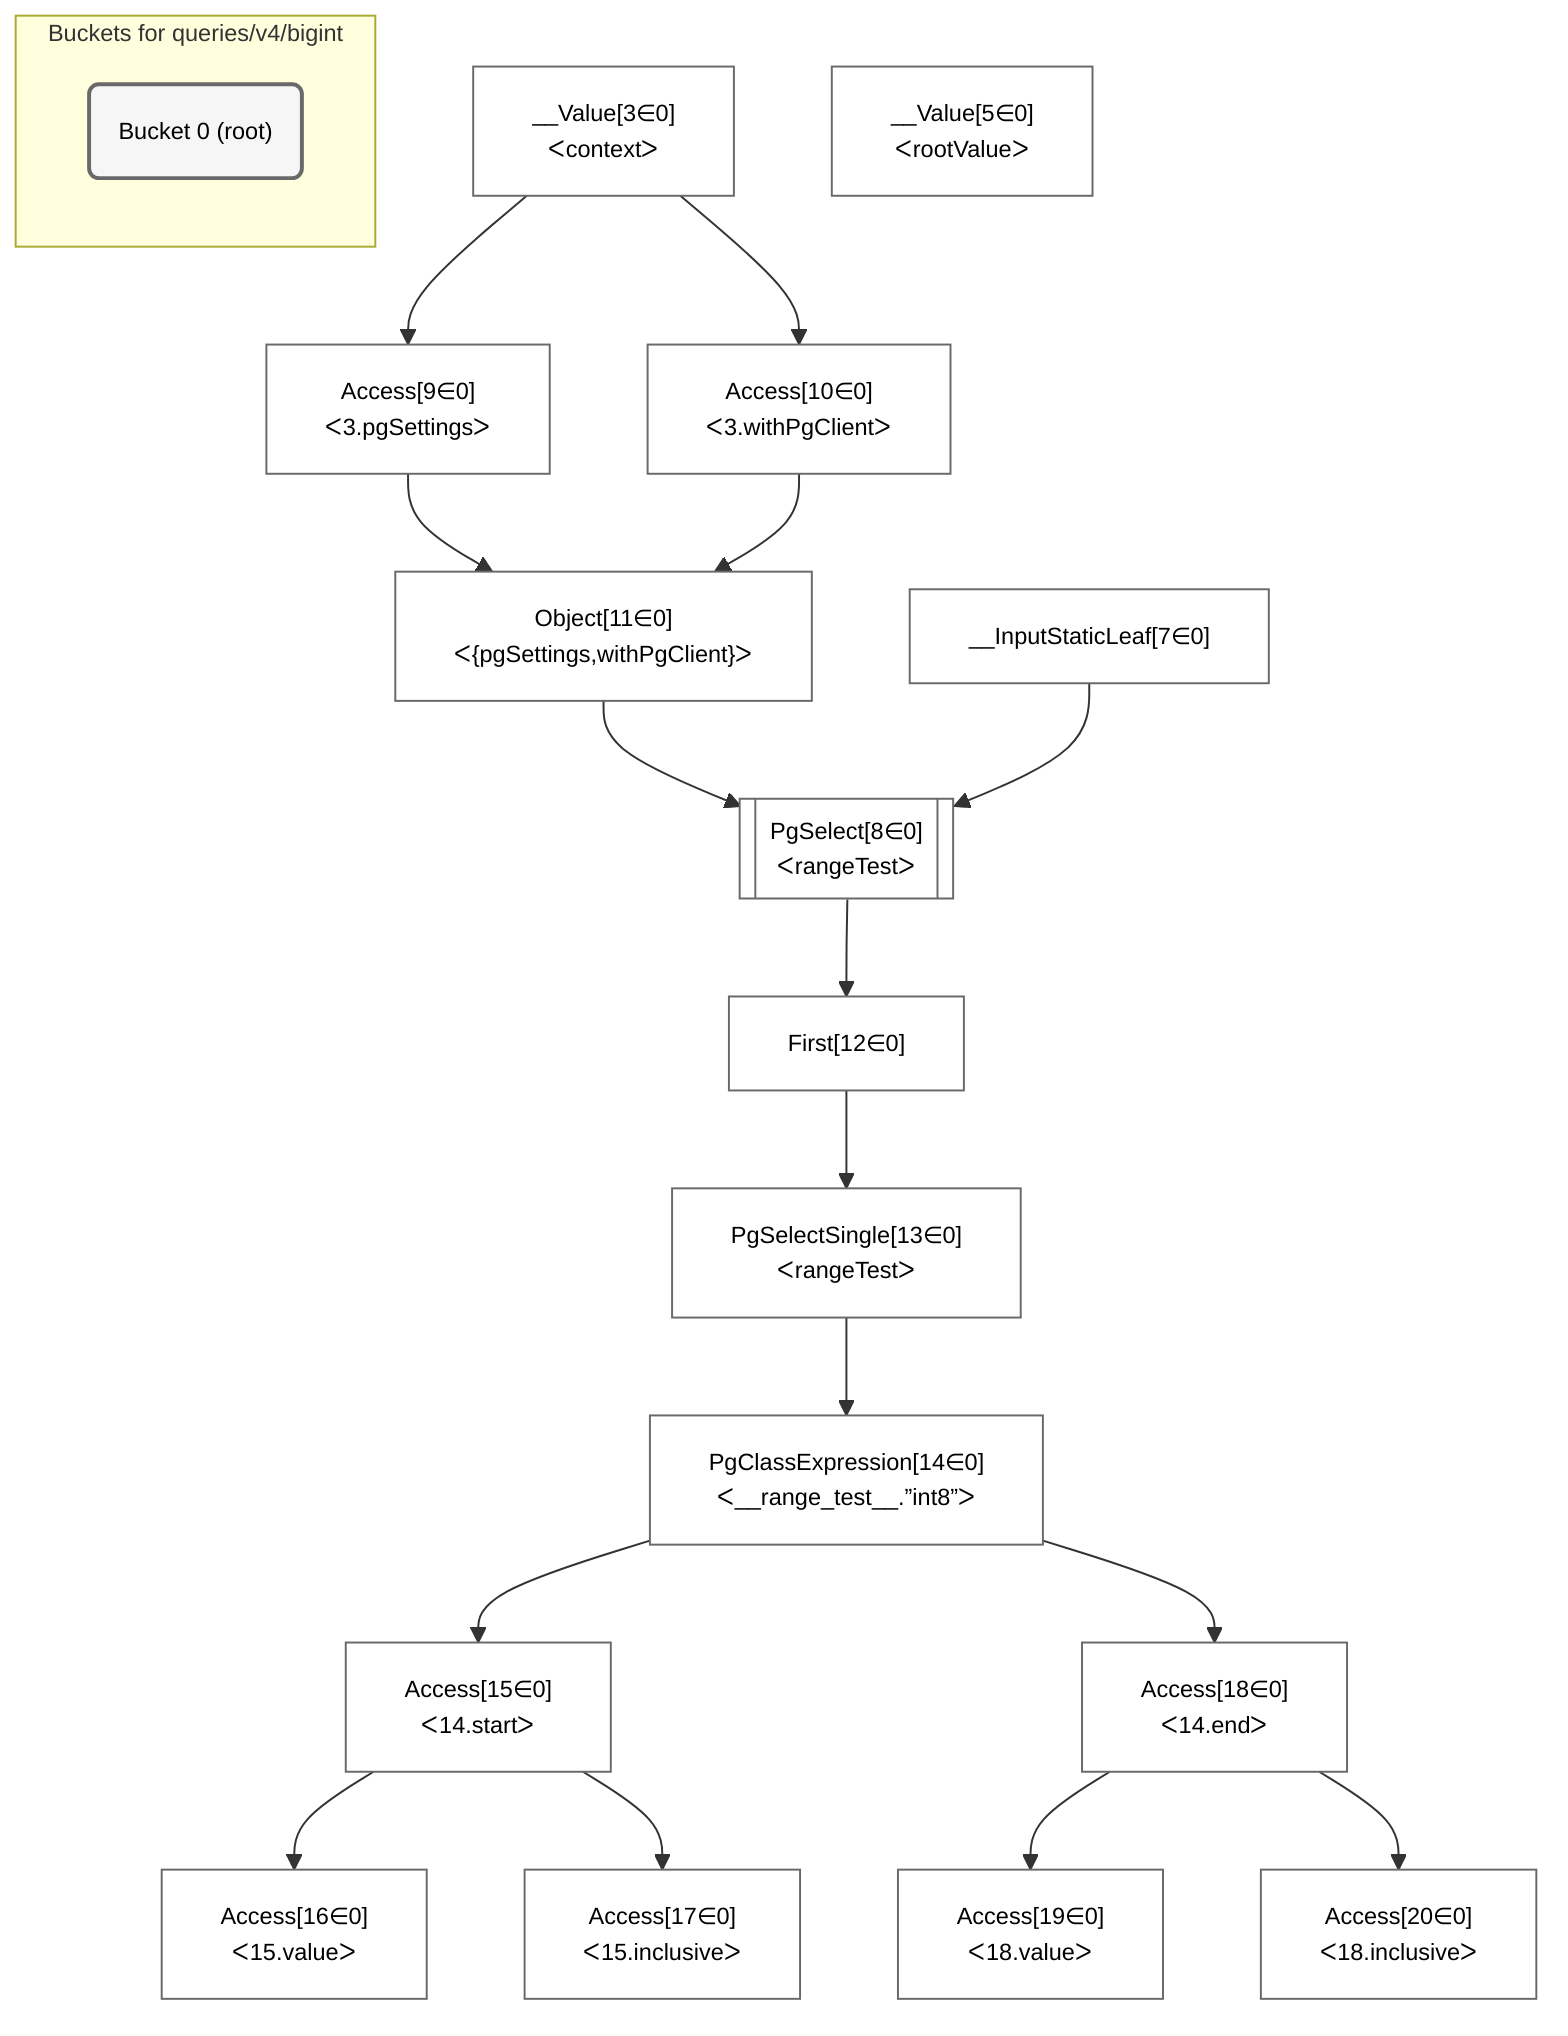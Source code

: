 %%{init: {'themeVariables': { 'fontSize': '12px'}}}%%
graph TD
    classDef path fill:#eee,stroke:#000,color:#000
    classDef plan fill:#fff,stroke-width:1px,color:#000
    classDef itemplan fill:#fff,stroke-width:2px,color:#000
    classDef sideeffectplan fill:#f00,stroke-width:2px,color:#000
    classDef bucket fill:#f6f6f6,color:#000,stroke-width:2px,text-align:left


    %% define steps
    __Value3["__Value[3∈0]<br />ᐸcontextᐳ"]:::plan
    __Value5["__Value[5∈0]<br />ᐸrootValueᐳ"]:::plan
    __InputStaticLeaf7["__InputStaticLeaf[7∈0]"]:::plan
    Access9["Access[9∈0]<br />ᐸ3.pgSettingsᐳ"]:::plan
    Access10["Access[10∈0]<br />ᐸ3.withPgClientᐳ"]:::plan
    Object11["Object[11∈0]<br />ᐸ{pgSettings,withPgClient}ᐳ"]:::plan
    PgSelect8[["PgSelect[8∈0]<br />ᐸrangeTestᐳ"]]:::plan
    First12["First[12∈0]"]:::plan
    PgSelectSingle13["PgSelectSingle[13∈0]<br />ᐸrangeTestᐳ"]:::plan
    PgClassExpression14["PgClassExpression[14∈0]<br />ᐸ__range_test__.”int8”ᐳ"]:::plan
    Access15["Access[15∈0]<br />ᐸ14.startᐳ"]:::plan
    Access16["Access[16∈0]<br />ᐸ15.valueᐳ"]:::plan
    Access17["Access[17∈0]<br />ᐸ15.inclusiveᐳ"]:::plan
    Access18["Access[18∈0]<br />ᐸ14.endᐳ"]:::plan
    Access19["Access[19∈0]<br />ᐸ18.valueᐳ"]:::plan
    Access20["Access[20∈0]<br />ᐸ18.inclusiveᐳ"]:::plan

    %% plan dependencies
    __Value3 --> Access9
    __Value3 --> Access10
    Access9 & Access10 --> Object11
    Object11 & __InputStaticLeaf7 --> PgSelect8
    PgSelect8 --> First12
    First12 --> PgSelectSingle13
    PgSelectSingle13 --> PgClassExpression14
    PgClassExpression14 --> Access15
    Access15 --> Access16
    Access15 --> Access17
    PgClassExpression14 --> Access18
    Access18 --> Access19
    Access18 --> Access20

    subgraph "Buckets for queries/v4/bigint"
    Bucket0("Bucket 0 (root)"):::bucket
    classDef bucket0 stroke:#696969
    class Bucket0,__Value3,__Value5,__InputStaticLeaf7,PgSelect8,Access9,Access10,Object11,First12,PgSelectSingle13,PgClassExpression14,Access15,Access16,Access17,Access18,Access19,Access20 bucket0
    end